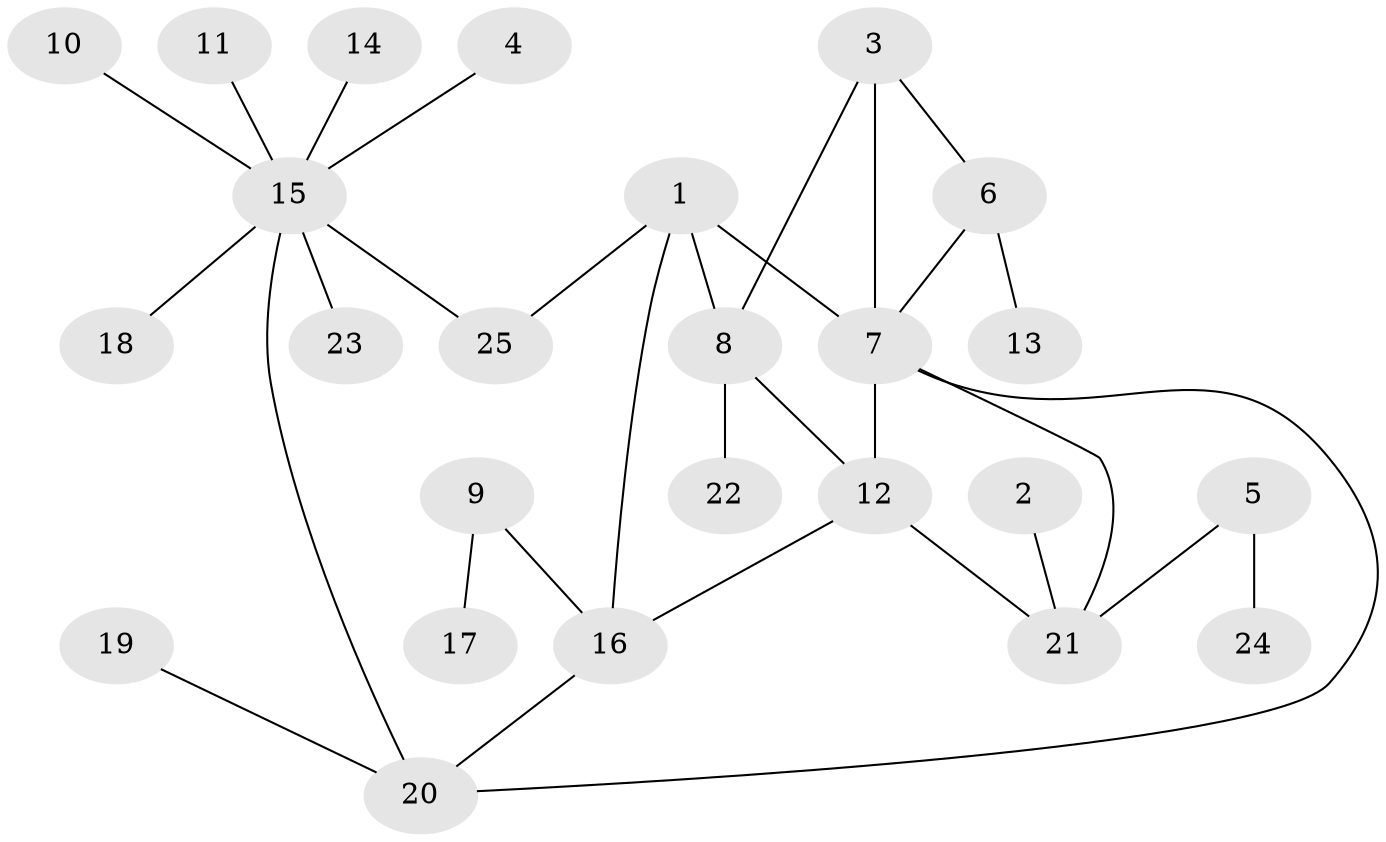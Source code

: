 // original degree distribution, {5: 0.06, 6: 0.06, 4: 0.06, 3: 0.08, 7: 0.02, 10: 0.02, 1: 0.56, 2: 0.14}
// Generated by graph-tools (version 1.1) at 2025/02/03/09/25 03:02:38]
// undirected, 25 vertices, 31 edges
graph export_dot {
graph [start="1"]
  node [color=gray90,style=filled];
  1;
  2;
  3;
  4;
  5;
  6;
  7;
  8;
  9;
  10;
  11;
  12;
  13;
  14;
  15;
  16;
  17;
  18;
  19;
  20;
  21;
  22;
  23;
  24;
  25;
  1 -- 7 [weight=2.0];
  1 -- 8 [weight=1.0];
  1 -- 16 [weight=1.0];
  1 -- 25 [weight=1.0];
  2 -- 21 [weight=1.0];
  3 -- 6 [weight=1.0];
  3 -- 7 [weight=2.0];
  3 -- 8 [weight=1.0];
  4 -- 15 [weight=1.0];
  5 -- 21 [weight=1.0];
  5 -- 24 [weight=1.0];
  6 -- 7 [weight=1.0];
  6 -- 13 [weight=1.0];
  7 -- 12 [weight=1.0];
  7 -- 20 [weight=1.0];
  7 -- 21 [weight=1.0];
  8 -- 12 [weight=1.0];
  8 -- 22 [weight=1.0];
  9 -- 16 [weight=1.0];
  9 -- 17 [weight=1.0];
  10 -- 15 [weight=1.0];
  11 -- 15 [weight=1.0];
  12 -- 16 [weight=1.0];
  12 -- 21 [weight=1.0];
  14 -- 15 [weight=1.0];
  15 -- 18 [weight=1.0];
  15 -- 20 [weight=1.0];
  15 -- 23 [weight=1.0];
  15 -- 25 [weight=1.0];
  16 -- 20 [weight=1.0];
  19 -- 20 [weight=1.0];
}
